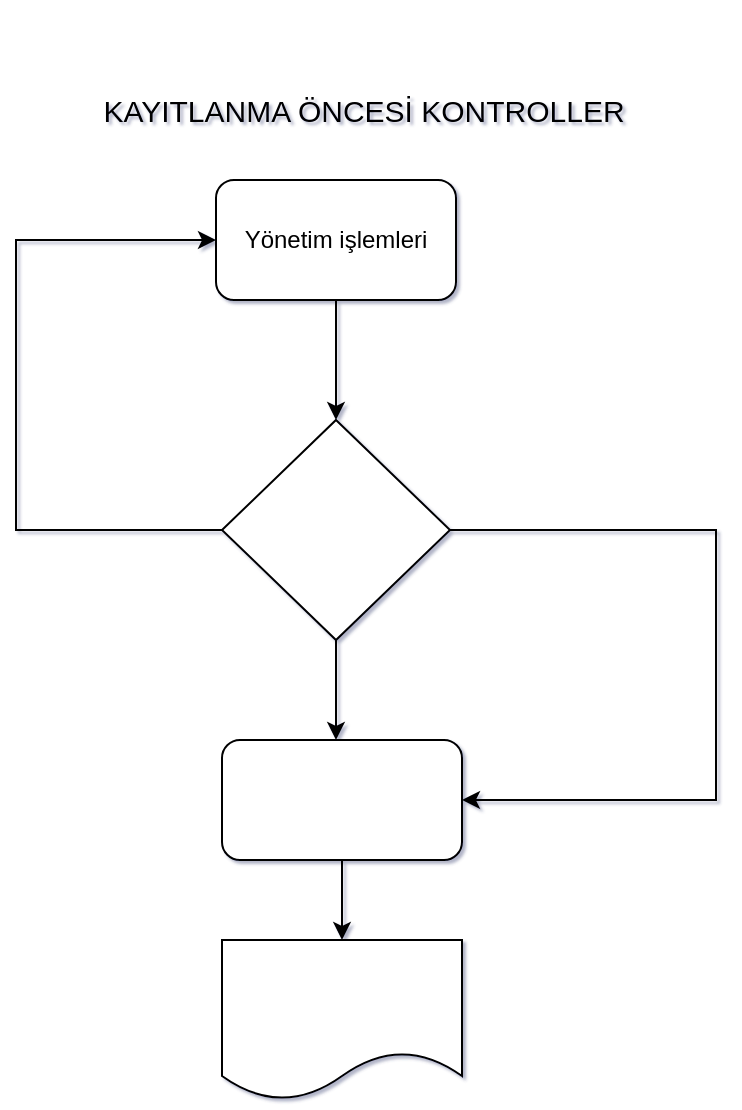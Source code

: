 <mxfile version="14.9.8" type="github">
  <diagram id="C5RBs43oDa-KdzZeNtuy" name="Page-1">
    <mxGraphModel dx="998" dy="1749" grid="1" gridSize="10" guides="1" tooltips="1" connect="1" arrows="1" fold="1" page="1" pageScale="1" pageWidth="827" pageHeight="1169" background="#ffffff" math="0" shadow="1">
      <root>
        <mxCell id="WIyWlLk6GJQsqaUBKTNV-0" />
        <mxCell id="WIyWlLk6GJQsqaUBKTNV-1" parent="WIyWlLk6GJQsqaUBKTNV-0" />
        <mxCell id="DeGqyNnltL5il-61XuEu-2" value="&lt;font style=&quot;font-size: 15px&quot;&gt;KAYITLANMA ÖNCESİ KONTROLLER&lt;/font&gt;" style="text;html=1;strokeColor=none;fillColor=none;align=center;verticalAlign=middle;whiteSpace=wrap;rounded=0;" vertex="1" parent="WIyWlLk6GJQsqaUBKTNV-1">
          <mxGeometry x="274" y="-1160" width="280" height="110" as="geometry" />
        </mxCell>
        <mxCell id="TzSQm20J4xPvc6aGc_-s-1" style="edgeStyle=orthogonalEdgeStyle;rounded=0;orthogonalLoop=1;jettySize=auto;html=1;exitX=0.5;exitY=1;exitDx=0;exitDy=0;" edge="1" parent="WIyWlLk6GJQsqaUBKTNV-1" source="DeGqyNnltL5il-61XuEu-4" target="TzSQm20J4xPvc6aGc_-s-0">
          <mxGeometry relative="1" as="geometry" />
        </mxCell>
        <mxCell id="DeGqyNnltL5il-61XuEu-4" value="Yönetim işlemleri" style="rounded=1;whiteSpace=wrap;html=1;" vertex="1" parent="WIyWlLk6GJQsqaUBKTNV-1">
          <mxGeometry x="340" y="-1070" width="120" height="60" as="geometry" />
        </mxCell>
        <mxCell id="TzSQm20J4xPvc6aGc_-s-2" style="edgeStyle=orthogonalEdgeStyle;rounded=0;orthogonalLoop=1;jettySize=auto;html=1;exitX=1;exitY=0.5;exitDx=0;exitDy=0;entryX=1;entryY=0.5;entryDx=0;entryDy=0;" edge="1" parent="WIyWlLk6GJQsqaUBKTNV-1" source="TzSQm20J4xPvc6aGc_-s-0" target="TzSQm20J4xPvc6aGc_-s-6">
          <mxGeometry relative="1" as="geometry">
            <mxPoint x="470" y="-760" as="targetPoint" />
            <Array as="points">
              <mxPoint x="590" y="-895" />
              <mxPoint x="590" y="-760" />
            </Array>
          </mxGeometry>
        </mxCell>
        <mxCell id="TzSQm20J4xPvc6aGc_-s-3" style="edgeStyle=orthogonalEdgeStyle;rounded=0;orthogonalLoop=1;jettySize=auto;html=1;exitX=0;exitY=0.5;exitDx=0;exitDy=0;entryX=0;entryY=0.5;entryDx=0;entryDy=0;" edge="1" parent="WIyWlLk6GJQsqaUBKTNV-1" source="TzSQm20J4xPvc6aGc_-s-0" target="DeGqyNnltL5il-61XuEu-4">
          <mxGeometry relative="1" as="geometry">
            <mxPoint x="250" y="-1040" as="targetPoint" />
            <Array as="points">
              <mxPoint x="240" y="-895" />
              <mxPoint x="240" y="-1040" />
            </Array>
          </mxGeometry>
        </mxCell>
        <mxCell id="TzSQm20J4xPvc6aGc_-s-4" style="edgeStyle=orthogonalEdgeStyle;rounded=0;orthogonalLoop=1;jettySize=auto;html=1;exitX=0.5;exitY=1;exitDx=0;exitDy=0;" edge="1" parent="WIyWlLk6GJQsqaUBKTNV-1" source="TzSQm20J4xPvc6aGc_-s-0">
          <mxGeometry relative="1" as="geometry">
            <mxPoint x="400" y="-790" as="targetPoint" />
          </mxGeometry>
        </mxCell>
        <mxCell id="TzSQm20J4xPvc6aGc_-s-0" value="" style="rhombus;whiteSpace=wrap;html=1;" vertex="1" parent="WIyWlLk6GJQsqaUBKTNV-1">
          <mxGeometry x="343" y="-950" width="114" height="110" as="geometry" />
        </mxCell>
        <mxCell id="TzSQm20J4xPvc6aGc_-s-9" style="edgeStyle=orthogonalEdgeStyle;rounded=0;orthogonalLoop=1;jettySize=auto;html=1;exitX=0.5;exitY=1;exitDx=0;exitDy=0;" edge="1" parent="WIyWlLk6GJQsqaUBKTNV-1" source="TzSQm20J4xPvc6aGc_-s-6" target="TzSQm20J4xPvc6aGc_-s-7">
          <mxGeometry relative="1" as="geometry" />
        </mxCell>
        <mxCell id="TzSQm20J4xPvc6aGc_-s-6" value="" style="rounded=1;whiteSpace=wrap;html=1;" vertex="1" parent="WIyWlLk6GJQsqaUBKTNV-1">
          <mxGeometry x="343" y="-790" width="120" height="60" as="geometry" />
        </mxCell>
        <mxCell id="TzSQm20J4xPvc6aGc_-s-7" value="" style="shape=document;whiteSpace=wrap;html=1;boundedLbl=1;" vertex="1" parent="WIyWlLk6GJQsqaUBKTNV-1">
          <mxGeometry x="343" y="-690" width="120" height="80" as="geometry" />
        </mxCell>
      </root>
    </mxGraphModel>
  </diagram>
</mxfile>
